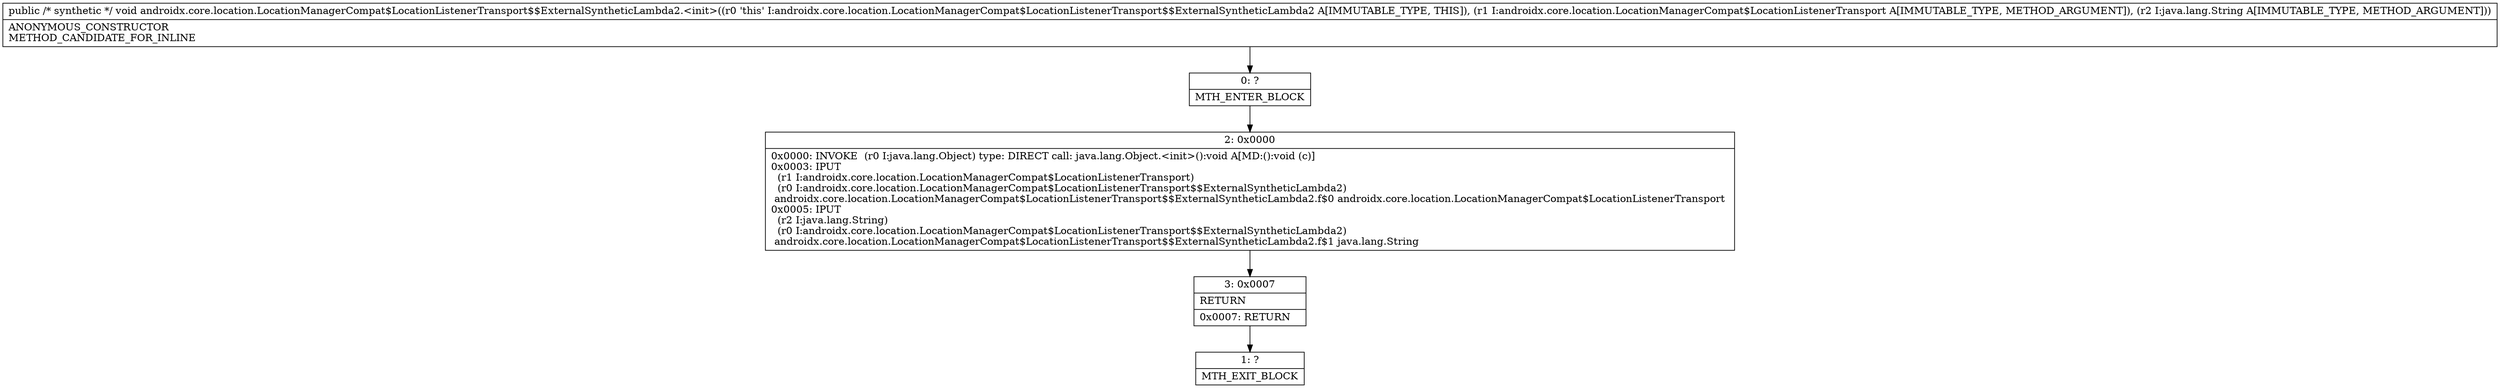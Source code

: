 digraph "CFG forandroidx.core.location.LocationManagerCompat$LocationListenerTransport$$ExternalSyntheticLambda2.\<init\>(Landroidx\/core\/location\/LocationManagerCompat$LocationListenerTransport;Ljava\/lang\/String;)V" {
Node_0 [shape=record,label="{0\:\ ?|MTH_ENTER_BLOCK\l}"];
Node_2 [shape=record,label="{2\:\ 0x0000|0x0000: INVOKE  (r0 I:java.lang.Object) type: DIRECT call: java.lang.Object.\<init\>():void A[MD:():void (c)]\l0x0003: IPUT  \l  (r1 I:androidx.core.location.LocationManagerCompat$LocationListenerTransport)\l  (r0 I:androidx.core.location.LocationManagerCompat$LocationListenerTransport$$ExternalSyntheticLambda2)\l androidx.core.location.LocationManagerCompat$LocationListenerTransport$$ExternalSyntheticLambda2.f$0 androidx.core.location.LocationManagerCompat$LocationListenerTransport \l0x0005: IPUT  \l  (r2 I:java.lang.String)\l  (r0 I:androidx.core.location.LocationManagerCompat$LocationListenerTransport$$ExternalSyntheticLambda2)\l androidx.core.location.LocationManagerCompat$LocationListenerTransport$$ExternalSyntheticLambda2.f$1 java.lang.String \l}"];
Node_3 [shape=record,label="{3\:\ 0x0007|RETURN\l|0x0007: RETURN   \l}"];
Node_1 [shape=record,label="{1\:\ ?|MTH_EXIT_BLOCK\l}"];
MethodNode[shape=record,label="{public \/* synthetic *\/ void androidx.core.location.LocationManagerCompat$LocationListenerTransport$$ExternalSyntheticLambda2.\<init\>((r0 'this' I:androidx.core.location.LocationManagerCompat$LocationListenerTransport$$ExternalSyntheticLambda2 A[IMMUTABLE_TYPE, THIS]), (r1 I:androidx.core.location.LocationManagerCompat$LocationListenerTransport A[IMMUTABLE_TYPE, METHOD_ARGUMENT]), (r2 I:java.lang.String A[IMMUTABLE_TYPE, METHOD_ARGUMENT]))  | ANONYMOUS_CONSTRUCTOR\lMETHOD_CANDIDATE_FOR_INLINE\l}"];
MethodNode -> Node_0;Node_0 -> Node_2;
Node_2 -> Node_3;
Node_3 -> Node_1;
}


